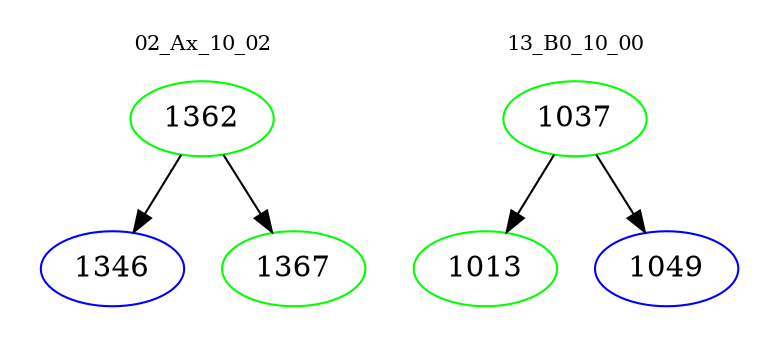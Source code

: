 digraph{
subgraph cluster_0 {
color = white
label = "02_Ax_10_02";
fontsize=10;
T0_1362 [label="1362", color="green"]
T0_1362 -> T0_1346 [color="black"]
T0_1346 [label="1346", color="blue"]
T0_1362 -> T0_1367 [color="black"]
T0_1367 [label="1367", color="green"]
}
subgraph cluster_1 {
color = white
label = "13_B0_10_00";
fontsize=10;
T1_1037 [label="1037", color="green"]
T1_1037 -> T1_1013 [color="black"]
T1_1013 [label="1013", color="green"]
T1_1037 -> T1_1049 [color="black"]
T1_1049 [label="1049", color="blue"]
}
}
